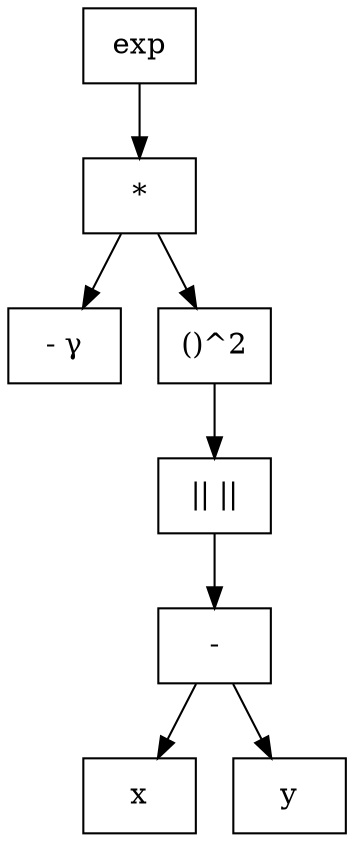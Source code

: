 digraph g {
node [shape=rectangle];
n[label = "exp"];
n0[label = "*"];
n00[label = "- &gamma;"];
n0 -> n00;
n01[label = "()^2"];
n010[label = "|| ||"];
n0100[label = "-"];
n01000[label = "x"];
n01001[label = "y"];
n01 -> n010;
n010 -> n0100;
n0100 -> n01000
n0100 -> n01001
n0 -> n01;
n -> n0;
}